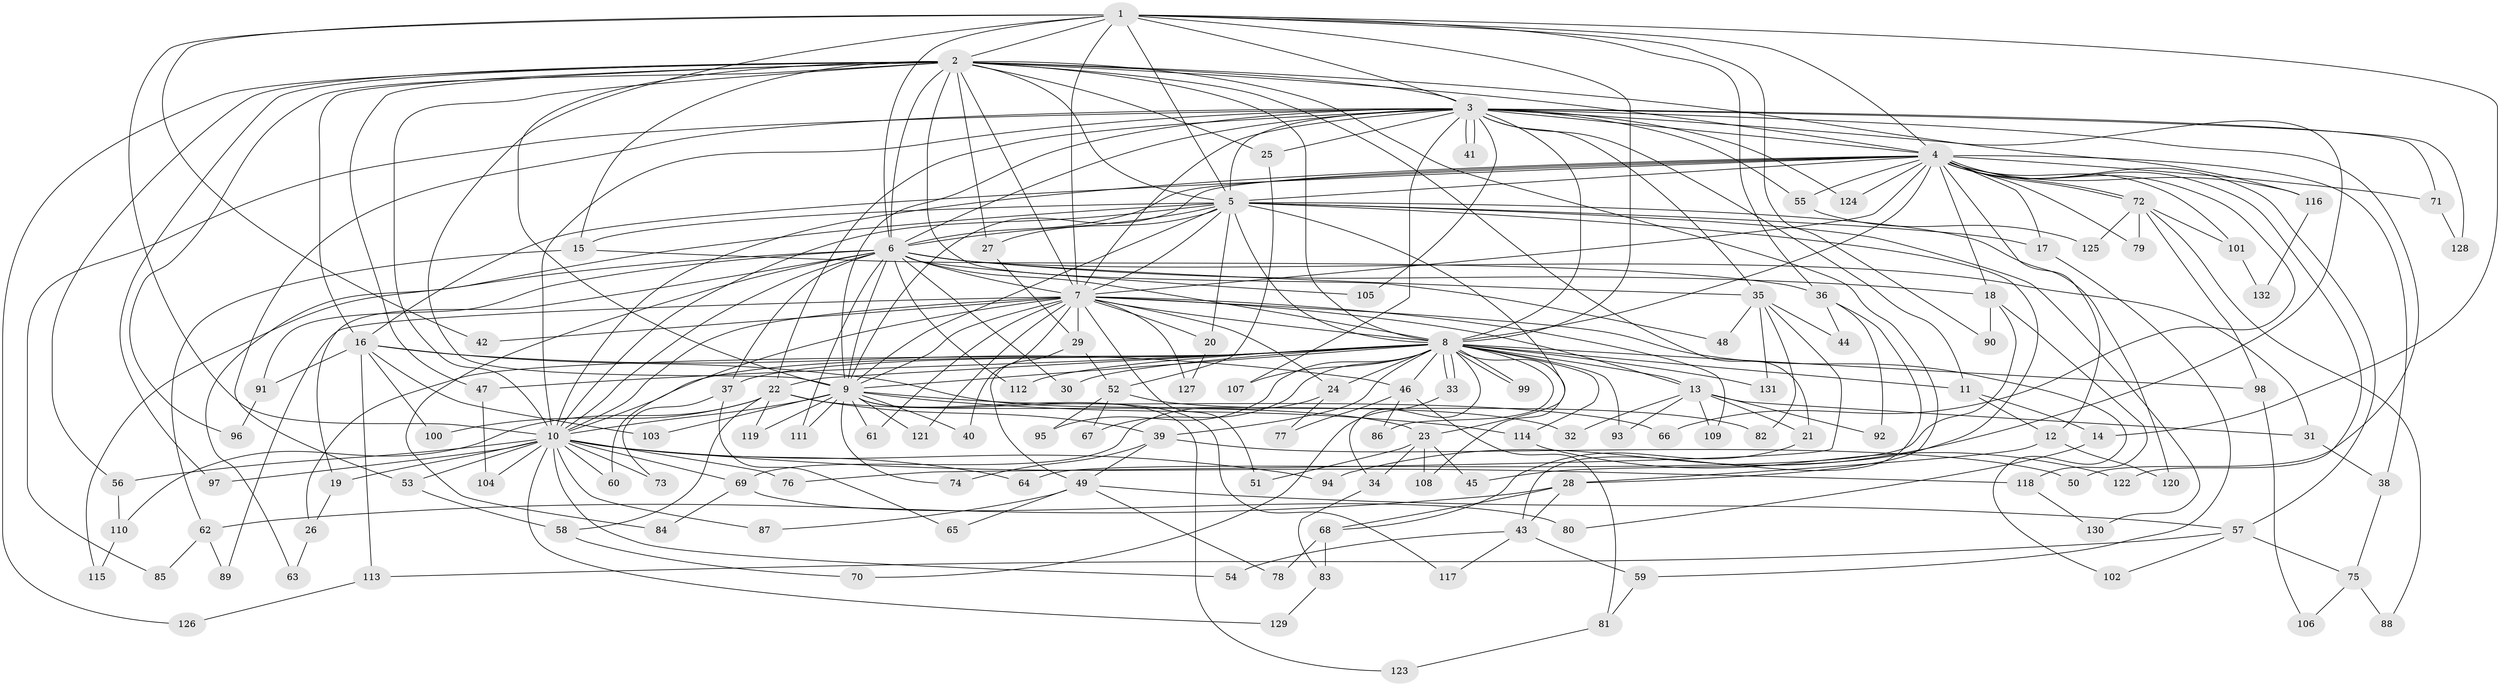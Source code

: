 // coarse degree distribution, {16: 0.01, 22: 0.02, 26: 0.01, 24: 0.02, 18: 0.01, 20: 0.01, 34: 0.01, 19: 0.01, 5: 0.07, 7: 0.03, 6: 0.03, 11: 0.01, 3: 0.2, 8: 0.01, 2: 0.5, 4: 0.05}
// Generated by graph-tools (version 1.1) at 2025/23/03/03/25 07:23:45]
// undirected, 132 vertices, 289 edges
graph export_dot {
graph [start="1"]
  node [color=gray90,style=filled];
  1;
  2;
  3;
  4;
  5;
  6;
  7;
  8;
  9;
  10;
  11;
  12;
  13;
  14;
  15;
  16;
  17;
  18;
  19;
  20;
  21;
  22;
  23;
  24;
  25;
  26;
  27;
  28;
  29;
  30;
  31;
  32;
  33;
  34;
  35;
  36;
  37;
  38;
  39;
  40;
  41;
  42;
  43;
  44;
  45;
  46;
  47;
  48;
  49;
  50;
  51;
  52;
  53;
  54;
  55;
  56;
  57;
  58;
  59;
  60;
  61;
  62;
  63;
  64;
  65;
  66;
  67;
  68;
  69;
  70;
  71;
  72;
  73;
  74;
  75;
  76;
  77;
  78;
  79;
  80;
  81;
  82;
  83;
  84;
  85;
  86;
  87;
  88;
  89;
  90;
  91;
  92;
  93;
  94;
  95;
  96;
  97;
  98;
  99;
  100;
  101;
  102;
  103;
  104;
  105;
  106;
  107;
  108;
  109;
  110;
  111;
  112;
  113;
  114;
  115;
  116;
  117;
  118;
  119;
  120;
  121;
  122;
  123;
  124;
  125;
  126;
  127;
  128;
  129;
  130;
  131;
  132;
  1 -- 2;
  1 -- 3;
  1 -- 4;
  1 -- 5;
  1 -- 6;
  1 -- 7;
  1 -- 8;
  1 -- 9;
  1 -- 10;
  1 -- 14;
  1 -- 36;
  1 -- 42;
  1 -- 90;
  2 -- 3;
  2 -- 4;
  2 -- 5;
  2 -- 6;
  2 -- 7;
  2 -- 8;
  2 -- 9;
  2 -- 10;
  2 -- 15;
  2 -- 16;
  2 -- 21;
  2 -- 25;
  2 -- 27;
  2 -- 28;
  2 -- 47;
  2 -- 48;
  2 -- 56;
  2 -- 96;
  2 -- 97;
  2 -- 116;
  2 -- 126;
  3 -- 4;
  3 -- 5;
  3 -- 6;
  3 -- 7;
  3 -- 8;
  3 -- 9;
  3 -- 10;
  3 -- 11;
  3 -- 22;
  3 -- 25;
  3 -- 35;
  3 -- 41;
  3 -- 41;
  3 -- 50;
  3 -- 53;
  3 -- 55;
  3 -- 71;
  3 -- 85;
  3 -- 94;
  3 -- 105;
  3 -- 107;
  3 -- 124;
  3 -- 128;
  4 -- 5;
  4 -- 6;
  4 -- 7;
  4 -- 8;
  4 -- 9;
  4 -- 10;
  4 -- 12;
  4 -- 16;
  4 -- 17;
  4 -- 18;
  4 -- 38;
  4 -- 55;
  4 -- 57;
  4 -- 66;
  4 -- 71;
  4 -- 72;
  4 -- 72;
  4 -- 79;
  4 -- 101;
  4 -- 116;
  4 -- 122;
  4 -- 124;
  5 -- 6;
  5 -- 7;
  5 -- 8;
  5 -- 9;
  5 -- 10;
  5 -- 15;
  5 -- 17;
  5 -- 20;
  5 -- 23;
  5 -- 27;
  5 -- 45;
  5 -- 63;
  5 -- 120;
  5 -- 130;
  6 -- 7;
  6 -- 8;
  6 -- 9;
  6 -- 10;
  6 -- 18;
  6 -- 19;
  6 -- 30;
  6 -- 31;
  6 -- 35;
  6 -- 37;
  6 -- 84;
  6 -- 91;
  6 -- 105;
  6 -- 111;
  6 -- 112;
  6 -- 115;
  7 -- 8;
  7 -- 9;
  7 -- 10;
  7 -- 13;
  7 -- 20;
  7 -- 24;
  7 -- 29;
  7 -- 40;
  7 -- 42;
  7 -- 51;
  7 -- 60;
  7 -- 61;
  7 -- 89;
  7 -- 102;
  7 -- 109;
  7 -- 121;
  7 -- 127;
  8 -- 9;
  8 -- 10;
  8 -- 11;
  8 -- 13;
  8 -- 22;
  8 -- 24;
  8 -- 26;
  8 -- 30;
  8 -- 33;
  8 -- 33;
  8 -- 34;
  8 -- 37;
  8 -- 39;
  8 -- 46;
  8 -- 47;
  8 -- 67;
  8 -- 86;
  8 -- 93;
  8 -- 95;
  8 -- 98;
  8 -- 99;
  8 -- 99;
  8 -- 107;
  8 -- 108;
  8 -- 112;
  8 -- 114;
  8 -- 131;
  9 -- 10;
  9 -- 40;
  9 -- 61;
  9 -- 66;
  9 -- 74;
  9 -- 103;
  9 -- 111;
  9 -- 114;
  9 -- 117;
  9 -- 119;
  9 -- 121;
  9 -- 123;
  10 -- 19;
  10 -- 53;
  10 -- 54;
  10 -- 56;
  10 -- 60;
  10 -- 64;
  10 -- 69;
  10 -- 73;
  10 -- 76;
  10 -- 87;
  10 -- 94;
  10 -- 97;
  10 -- 104;
  10 -- 118;
  10 -- 129;
  11 -- 12;
  11 -- 14;
  12 -- 28;
  12 -- 120;
  13 -- 21;
  13 -- 31;
  13 -- 32;
  13 -- 92;
  13 -- 93;
  13 -- 109;
  14 -- 80;
  15 -- 36;
  15 -- 62;
  16 -- 32;
  16 -- 46;
  16 -- 91;
  16 -- 100;
  16 -- 103;
  16 -- 113;
  17 -- 59;
  18 -- 64;
  18 -- 90;
  18 -- 118;
  19 -- 26;
  20 -- 127;
  21 -- 68;
  22 -- 23;
  22 -- 39;
  22 -- 58;
  22 -- 100;
  22 -- 110;
  22 -- 119;
  23 -- 34;
  23 -- 45;
  23 -- 51;
  23 -- 108;
  24 -- 69;
  24 -- 77;
  25 -- 52;
  26 -- 63;
  27 -- 29;
  28 -- 43;
  28 -- 62;
  28 -- 68;
  29 -- 49;
  29 -- 52;
  31 -- 38;
  33 -- 70;
  34 -- 83;
  35 -- 44;
  35 -- 48;
  35 -- 76;
  35 -- 82;
  35 -- 131;
  36 -- 43;
  36 -- 44;
  36 -- 92;
  37 -- 65;
  37 -- 73;
  38 -- 75;
  39 -- 49;
  39 -- 50;
  39 -- 74;
  43 -- 54;
  43 -- 59;
  43 -- 117;
  46 -- 77;
  46 -- 81;
  46 -- 86;
  47 -- 104;
  49 -- 57;
  49 -- 65;
  49 -- 78;
  49 -- 87;
  52 -- 67;
  52 -- 82;
  52 -- 95;
  53 -- 58;
  55 -- 125;
  56 -- 110;
  57 -- 75;
  57 -- 102;
  57 -- 113;
  58 -- 70;
  59 -- 81;
  62 -- 85;
  62 -- 89;
  68 -- 78;
  68 -- 83;
  69 -- 80;
  69 -- 84;
  71 -- 128;
  72 -- 79;
  72 -- 88;
  72 -- 98;
  72 -- 101;
  72 -- 125;
  75 -- 88;
  75 -- 106;
  81 -- 123;
  83 -- 129;
  91 -- 96;
  98 -- 106;
  101 -- 132;
  110 -- 115;
  113 -- 126;
  114 -- 122;
  116 -- 132;
  118 -- 130;
}
